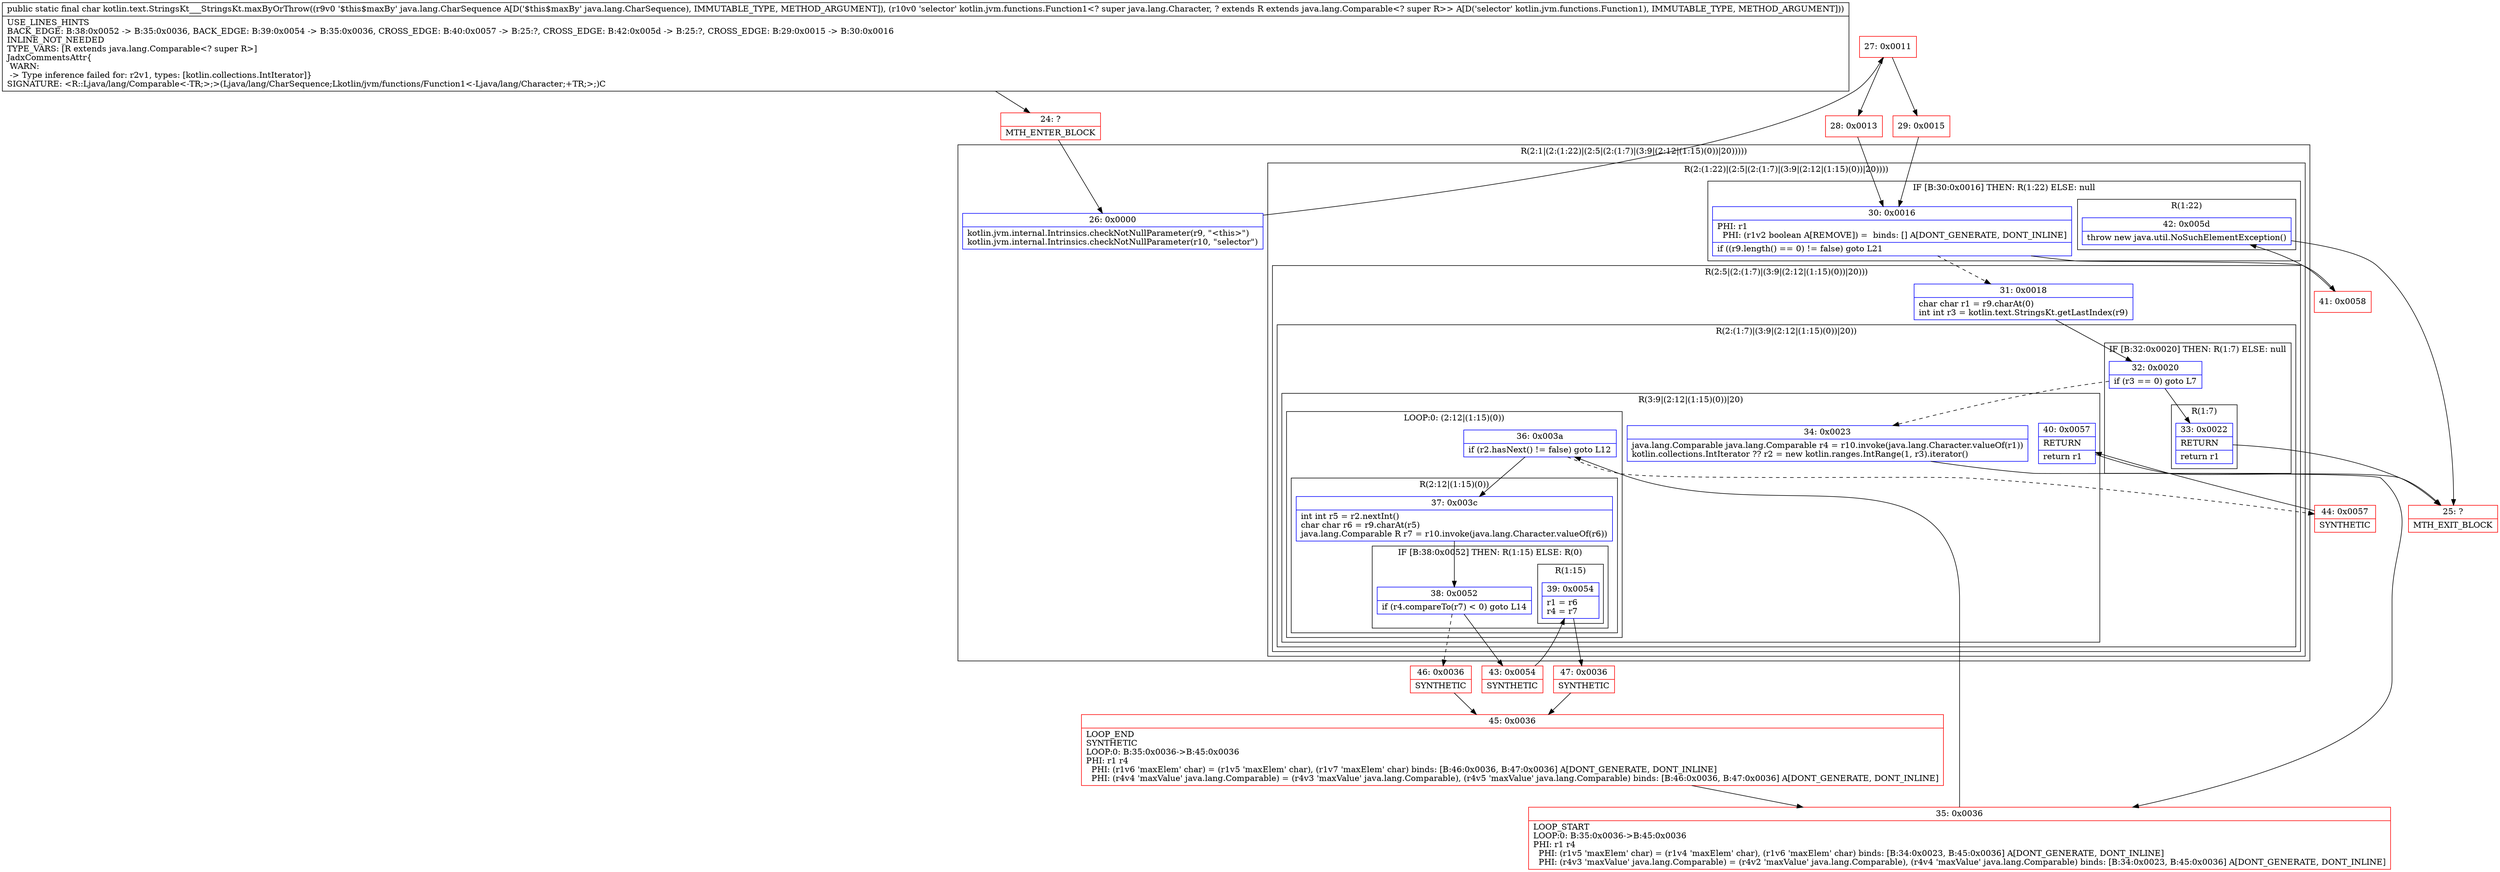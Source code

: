 digraph "CFG forkotlin.text.StringsKt___StringsKt.maxByOrThrow(Ljava\/lang\/CharSequence;Lkotlin\/jvm\/functions\/Function1;)C" {
subgraph cluster_Region_633687894 {
label = "R(2:1|(2:(1:22)|(2:5|(2:(1:7)|(3:9|(2:12|(1:15)(0))|20)))))";
node [shape=record,color=blue];
Node_26 [shape=record,label="{26\:\ 0x0000|kotlin.jvm.internal.Intrinsics.checkNotNullParameter(r9, \"\<this\>\")\lkotlin.jvm.internal.Intrinsics.checkNotNullParameter(r10, \"selector\")\l}"];
subgraph cluster_Region_1837270268 {
label = "R(2:(1:22)|(2:5|(2:(1:7)|(3:9|(2:12|(1:15)(0))|20))))";
node [shape=record,color=blue];
subgraph cluster_IfRegion_1500613830 {
label = "IF [B:30:0x0016] THEN: R(1:22) ELSE: null";
node [shape=record,color=blue];
Node_30 [shape=record,label="{30\:\ 0x0016|PHI: r1 \l  PHI: (r1v2 boolean A[REMOVE]) =  binds: [] A[DONT_GENERATE, DONT_INLINE]\l|if ((r9.length() == 0) != false) goto L21\l}"];
subgraph cluster_Region_1153835619 {
label = "R(1:22)";
node [shape=record,color=blue];
Node_42 [shape=record,label="{42\:\ 0x005d|throw new java.util.NoSuchElementException()\l}"];
}
}
subgraph cluster_Region_695874027 {
label = "R(2:5|(2:(1:7)|(3:9|(2:12|(1:15)(0))|20)))";
node [shape=record,color=blue];
Node_31 [shape=record,label="{31\:\ 0x0018|char char r1 = r9.charAt(0)\lint int r3 = kotlin.text.StringsKt.getLastIndex(r9)\l}"];
subgraph cluster_Region_1274444370 {
label = "R(2:(1:7)|(3:9|(2:12|(1:15)(0))|20))";
node [shape=record,color=blue];
subgraph cluster_IfRegion_159149287 {
label = "IF [B:32:0x0020] THEN: R(1:7) ELSE: null";
node [shape=record,color=blue];
Node_32 [shape=record,label="{32\:\ 0x0020|if (r3 == 0) goto L7\l}"];
subgraph cluster_Region_1629624370 {
label = "R(1:7)";
node [shape=record,color=blue];
Node_33 [shape=record,label="{33\:\ 0x0022|RETURN\l|return r1\l}"];
}
}
subgraph cluster_Region_1911684699 {
label = "R(3:9|(2:12|(1:15)(0))|20)";
node [shape=record,color=blue];
Node_34 [shape=record,label="{34\:\ 0x0023|java.lang.Comparable java.lang.Comparable r4 = r10.invoke(java.lang.Character.valueOf(r1))\lkotlin.collections.IntIterator ?? r2 = new kotlin.ranges.IntRange(1, r3).iterator()\l}"];
subgraph cluster_LoopRegion_1732971184 {
label = "LOOP:0: (2:12|(1:15)(0))";
node [shape=record,color=blue];
Node_36 [shape=record,label="{36\:\ 0x003a|if (r2.hasNext() != false) goto L12\l}"];
subgraph cluster_Region_431371044 {
label = "R(2:12|(1:15)(0))";
node [shape=record,color=blue];
Node_37 [shape=record,label="{37\:\ 0x003c|int int r5 = r2.nextInt()\lchar char r6 = r9.charAt(r5)\ljava.lang.Comparable R r7 = r10.invoke(java.lang.Character.valueOf(r6))\l}"];
subgraph cluster_IfRegion_383349713 {
label = "IF [B:38:0x0052] THEN: R(1:15) ELSE: R(0)";
node [shape=record,color=blue];
Node_38 [shape=record,label="{38\:\ 0x0052|if (r4.compareTo(r7) \< 0) goto L14\l}"];
subgraph cluster_Region_1096535101 {
label = "R(1:15)";
node [shape=record,color=blue];
Node_39 [shape=record,label="{39\:\ 0x0054|r1 = r6\lr4 = r7\l}"];
}
subgraph cluster_Region_850047668 {
label = "R(0)";
node [shape=record,color=blue];
}
}
}
}
Node_40 [shape=record,label="{40\:\ 0x0057|RETURN\l|return r1\l}"];
}
}
}
}
}
Node_24 [shape=record,color=red,label="{24\:\ ?|MTH_ENTER_BLOCK\l}"];
Node_27 [shape=record,color=red,label="{27\:\ 0x0011}"];
Node_28 [shape=record,color=red,label="{28\:\ 0x0013}"];
Node_25 [shape=record,color=red,label="{25\:\ ?|MTH_EXIT_BLOCK\l}"];
Node_35 [shape=record,color=red,label="{35\:\ 0x0036|LOOP_START\lLOOP:0: B:35:0x0036\-\>B:45:0x0036\lPHI: r1 r4 \l  PHI: (r1v5 'maxElem' char) = (r1v4 'maxElem' char), (r1v6 'maxElem' char) binds: [B:34:0x0023, B:45:0x0036] A[DONT_GENERATE, DONT_INLINE]\l  PHI: (r4v3 'maxValue' java.lang.Comparable) = (r4v2 'maxValue' java.lang.Comparable), (r4v4 'maxValue' java.lang.Comparable) binds: [B:34:0x0023, B:45:0x0036] A[DONT_GENERATE, DONT_INLINE]\l}"];
Node_43 [shape=record,color=red,label="{43\:\ 0x0054|SYNTHETIC\l}"];
Node_47 [shape=record,color=red,label="{47\:\ 0x0036|SYNTHETIC\l}"];
Node_45 [shape=record,color=red,label="{45\:\ 0x0036|LOOP_END\lSYNTHETIC\lLOOP:0: B:35:0x0036\-\>B:45:0x0036\lPHI: r1 r4 \l  PHI: (r1v6 'maxElem' char) = (r1v5 'maxElem' char), (r1v7 'maxElem' char) binds: [B:46:0x0036, B:47:0x0036] A[DONT_GENERATE, DONT_INLINE]\l  PHI: (r4v4 'maxValue' java.lang.Comparable) = (r4v3 'maxValue' java.lang.Comparable), (r4v5 'maxValue' java.lang.Comparable) binds: [B:46:0x0036, B:47:0x0036] A[DONT_GENERATE, DONT_INLINE]\l}"];
Node_46 [shape=record,color=red,label="{46\:\ 0x0036|SYNTHETIC\l}"];
Node_44 [shape=record,color=red,label="{44\:\ 0x0057|SYNTHETIC\l}"];
Node_41 [shape=record,color=red,label="{41\:\ 0x0058}"];
Node_29 [shape=record,color=red,label="{29\:\ 0x0015}"];
MethodNode[shape=record,label="{public static final char kotlin.text.StringsKt___StringsKt.maxByOrThrow((r9v0 '$this$maxBy' java.lang.CharSequence A[D('$this$maxBy' java.lang.CharSequence), IMMUTABLE_TYPE, METHOD_ARGUMENT]), (r10v0 'selector' kotlin.jvm.functions.Function1\<? super java.lang.Character, ? extends R extends java.lang.Comparable\<? super R\>\> A[D('selector' kotlin.jvm.functions.Function1), IMMUTABLE_TYPE, METHOD_ARGUMENT]))  | USE_LINES_HINTS\lBACK_EDGE: B:38:0x0052 \-\> B:35:0x0036, BACK_EDGE: B:39:0x0054 \-\> B:35:0x0036, CROSS_EDGE: B:40:0x0057 \-\> B:25:?, CROSS_EDGE: B:42:0x005d \-\> B:25:?, CROSS_EDGE: B:29:0x0015 \-\> B:30:0x0016\lINLINE_NOT_NEEDED\lTYPE_VARS: [R extends java.lang.Comparable\<? super R\>]\lJadxCommentsAttr\{\l WARN: \l \-\> Type inference failed for: r2v1, types: [kotlin.collections.IntIterator]\}\lSIGNATURE: \<R::Ljava\/lang\/Comparable\<\-TR;\>;\>(Ljava\/lang\/CharSequence;Lkotlin\/jvm\/functions\/Function1\<\-Ljava\/lang\/Character;+TR;\>;)C\l}"];
MethodNode -> Node_24;Node_26 -> Node_27;
Node_30 -> Node_31[style=dashed];
Node_30 -> Node_41;
Node_42 -> Node_25;
Node_31 -> Node_32;
Node_32 -> Node_33;
Node_32 -> Node_34[style=dashed];
Node_33 -> Node_25;
Node_34 -> Node_35;
Node_36 -> Node_37;
Node_36 -> Node_44[style=dashed];
Node_37 -> Node_38;
Node_38 -> Node_43;
Node_38 -> Node_46[style=dashed];
Node_39 -> Node_47;
Node_40 -> Node_25;
Node_24 -> Node_26;
Node_27 -> Node_28;
Node_27 -> Node_29;
Node_28 -> Node_30;
Node_35 -> Node_36;
Node_43 -> Node_39;
Node_47 -> Node_45;
Node_45 -> Node_35;
Node_46 -> Node_45;
Node_44 -> Node_40;
Node_41 -> Node_42;
Node_29 -> Node_30;
}

